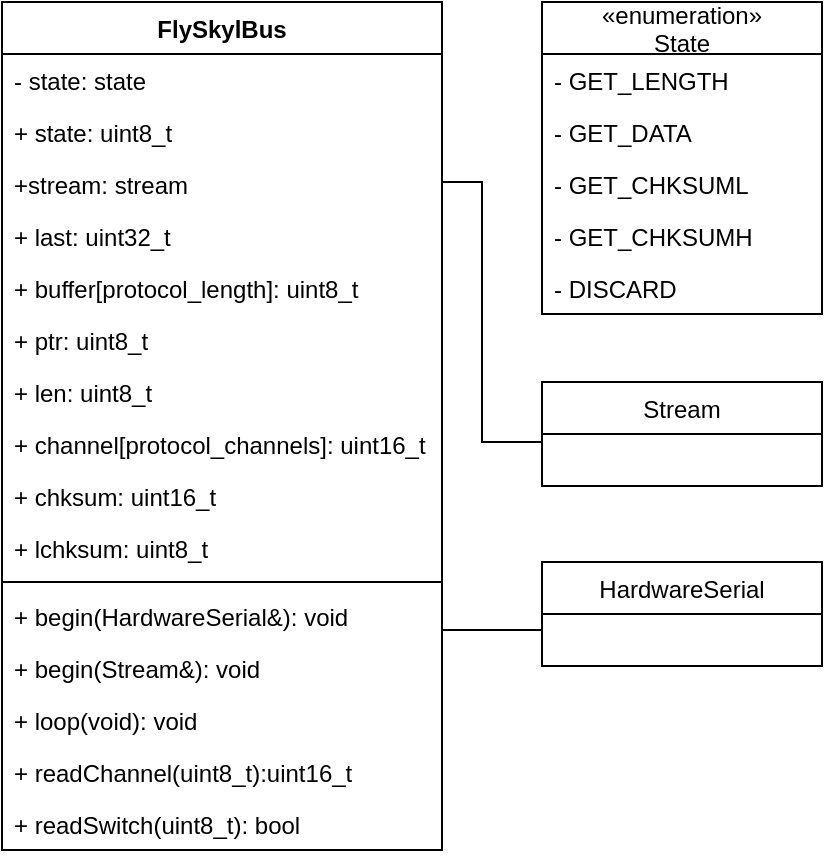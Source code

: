 <mxfile version="20.6.0" type="device"><diagram id="GeMyPH1IhvujbchwaW09" name="Page-1"><mxGraphModel dx="1038" dy="585" grid="1" gridSize="10" guides="1" tooltips="1" connect="1" arrows="1" fold="1" page="1" pageScale="1" pageWidth="1390" pageHeight="980" math="0" shadow="0"><root><mxCell id="0"/><mxCell id="1" parent="0"/><mxCell id="Als5OSP_Ia-2aPF6rdOb-1" value="FlySkylBus" style="swimlane;fontStyle=1;align=center;verticalAlign=top;childLayout=stackLayout;horizontal=1;startSize=26;horizontalStack=0;resizeParent=1;resizeParentMax=0;resizeLast=0;collapsible=1;marginBottom=0;" parent="1" vertex="1"><mxGeometry x="160" y="200" width="220" height="424" as="geometry"><mxRectangle x="160" y="200" width="110" height="30" as="alternateBounds"/></mxGeometry></mxCell><mxCell id="BBp3vWK6gC708MndtacQ-20" value="- state: state" style="text;strokeColor=none;fillColor=none;align=left;verticalAlign=top;spacingLeft=4;spacingRight=4;overflow=hidden;rotatable=0;points=[[0,0.5],[1,0.5]];portConstraint=eastwest;" parent="Als5OSP_Ia-2aPF6rdOb-1" vertex="1"><mxGeometry y="26" width="220" height="26" as="geometry"/></mxCell><mxCell id="Als5OSP_Ia-2aPF6rdOb-2" value="+ state: uint8_t&#10;" style="text;strokeColor=none;fillColor=none;align=left;verticalAlign=top;spacingLeft=4;spacingRight=4;overflow=hidden;rotatable=0;points=[[0,0.5],[1,0.5]];portConstraint=eastwest;" parent="Als5OSP_Ia-2aPF6rdOb-1" vertex="1"><mxGeometry y="52" width="220" height="26" as="geometry"/></mxCell><mxCell id="BBp3vWK6gC708MndtacQ-10" value="+stream: stream" style="text;strokeColor=none;fillColor=none;align=left;verticalAlign=top;spacingLeft=4;spacingRight=4;overflow=hidden;rotatable=0;points=[[0,0.5],[1,0.5]];portConstraint=eastwest;" parent="Als5OSP_Ia-2aPF6rdOb-1" vertex="1"><mxGeometry y="78" width="220" height="26" as="geometry"/></mxCell><mxCell id="9D6Rps7MIP6hKDRJiucB-1" value="+ last: uint32_t&#10;" style="text;strokeColor=none;fillColor=none;align=left;verticalAlign=top;spacingLeft=4;spacingRight=4;overflow=hidden;rotatable=0;points=[[0,0.5],[1,0.5]];portConstraint=eastwest;" parent="Als5OSP_Ia-2aPF6rdOb-1" vertex="1"><mxGeometry y="104" width="220" height="26" as="geometry"/></mxCell><mxCell id="BBp3vWK6gC708MndtacQ-2" value="+ buffer[protocol_length]: uint8_t" style="text;strokeColor=none;fillColor=none;align=left;verticalAlign=top;spacingLeft=4;spacingRight=4;overflow=hidden;rotatable=0;points=[[0,0.5],[1,0.5]];portConstraint=eastwest;" parent="Als5OSP_Ia-2aPF6rdOb-1" vertex="1"><mxGeometry y="130" width="220" height="26" as="geometry"/></mxCell><mxCell id="9D6Rps7MIP6hKDRJiucB-2" value="+ ptr: uint8_t&#10;" style="text;strokeColor=none;fillColor=none;align=left;verticalAlign=top;spacingLeft=4;spacingRight=4;overflow=hidden;rotatable=0;points=[[0,0.5],[1,0.5]];portConstraint=eastwest;" parent="Als5OSP_Ia-2aPF6rdOb-1" vertex="1"><mxGeometry y="156" width="220" height="26" as="geometry"/></mxCell><mxCell id="9D6Rps7MIP6hKDRJiucB-3" value="+ len: uint8_t" style="text;strokeColor=none;fillColor=none;align=left;verticalAlign=top;spacingLeft=4;spacingRight=4;overflow=hidden;rotatable=0;points=[[0,0.5],[1,0.5]];portConstraint=eastwest;" parent="Als5OSP_Ia-2aPF6rdOb-1" vertex="1"><mxGeometry y="182" width="220" height="26" as="geometry"/></mxCell><mxCell id="BBp3vWK6gC708MndtacQ-4" value="+ channel[protocol_channels]: uint16_t" style="text;strokeColor=none;fillColor=none;align=left;verticalAlign=top;spacingLeft=4;spacingRight=4;overflow=hidden;rotatable=0;points=[[0,0.5],[1,0.5]];portConstraint=eastwest;" parent="Als5OSP_Ia-2aPF6rdOb-1" vertex="1"><mxGeometry y="208" width="220" height="26" as="geometry"/></mxCell><mxCell id="9D6Rps7MIP6hKDRJiucB-4" value="+ chksum: uint16_t" style="text;strokeColor=none;fillColor=none;align=left;verticalAlign=top;spacingLeft=4;spacingRight=4;overflow=hidden;rotatable=0;points=[[0,0.5],[1,0.5]];portConstraint=eastwest;" parent="Als5OSP_Ia-2aPF6rdOb-1" vertex="1"><mxGeometry y="234" width="220" height="26" as="geometry"/></mxCell><mxCell id="BBp3vWK6gC708MndtacQ-5" value="+ lchksum: uint8_t&#10;" style="text;strokeColor=none;fillColor=none;align=left;verticalAlign=top;spacingLeft=4;spacingRight=4;overflow=hidden;rotatable=0;points=[[0,0.5],[1,0.5]];portConstraint=eastwest;" parent="Als5OSP_Ia-2aPF6rdOb-1" vertex="1"><mxGeometry y="260" width="220" height="26" as="geometry"/></mxCell><mxCell id="Als5OSP_Ia-2aPF6rdOb-3" value="" style="line;strokeWidth=1;fillColor=none;align=left;verticalAlign=middle;spacingTop=-1;spacingLeft=3;spacingRight=3;rotatable=0;labelPosition=right;points=[];portConstraint=eastwest;strokeColor=inherit;" parent="Als5OSP_Ia-2aPF6rdOb-1" vertex="1"><mxGeometry y="286" width="220" height="8" as="geometry"/></mxCell><mxCell id="Als5OSP_Ia-2aPF6rdOb-4" value="+ begin(HardwareSerial&amp;): void" style="text;strokeColor=none;fillColor=none;align=left;verticalAlign=top;spacingLeft=4;spacingRight=4;overflow=hidden;rotatable=0;points=[[0,0.5],[1,0.5]];portConstraint=eastwest;" parent="Als5OSP_Ia-2aPF6rdOb-1" vertex="1"><mxGeometry y="294" width="220" height="26" as="geometry"/></mxCell><mxCell id="BBp3vWK6gC708MndtacQ-6" value="+ begin(Stream&amp;): void" style="text;strokeColor=none;fillColor=none;align=left;verticalAlign=top;spacingLeft=4;spacingRight=4;overflow=hidden;rotatable=0;points=[[0,0.5],[1,0.5]];portConstraint=eastwest;" parent="Als5OSP_Ia-2aPF6rdOb-1" vertex="1"><mxGeometry y="320" width="220" height="26" as="geometry"/></mxCell><mxCell id="BBp3vWK6gC708MndtacQ-7" value="+ loop(void): void" style="text;strokeColor=none;fillColor=none;align=left;verticalAlign=top;spacingLeft=4;spacingRight=4;overflow=hidden;rotatable=0;points=[[0,0.5],[1,0.5]];portConstraint=eastwest;" parent="Als5OSP_Ia-2aPF6rdOb-1" vertex="1"><mxGeometry y="346" width="220" height="26" as="geometry"/></mxCell><mxCell id="BBp3vWK6gC708MndtacQ-8" value="+ readChannel(uint8_t):uint16_t" style="text;strokeColor=none;fillColor=none;align=left;verticalAlign=top;spacingLeft=4;spacingRight=4;overflow=hidden;rotatable=0;points=[[0,0.5],[1,0.5]];portConstraint=eastwest;" parent="Als5OSP_Ia-2aPF6rdOb-1" vertex="1"><mxGeometry y="372" width="220" height="26" as="geometry"/></mxCell><mxCell id="BBp3vWK6gC708MndtacQ-9" value="+ readSwitch(uint8_t): bool" style="text;strokeColor=none;fillColor=none;align=left;verticalAlign=top;spacingLeft=4;spacingRight=4;overflow=hidden;rotatable=0;points=[[0,0.5],[1,0.5]];portConstraint=eastwest;" parent="Als5OSP_Ia-2aPF6rdOb-1" vertex="1"><mxGeometry y="398" width="220" height="26" as="geometry"/></mxCell><mxCell id="9D6Rps7MIP6hKDRJiucB-5" value="«enumeration»&#10;State" style="swimlane;fontStyle=0;childLayout=stackLayout;horizontal=1;startSize=26;fillColor=none;horizontalStack=0;resizeParent=1;resizeParentMax=0;resizeLast=0;collapsible=1;marginBottom=0;" parent="1" vertex="1"><mxGeometry x="430" y="200" width="140" height="156" as="geometry"/></mxCell><mxCell id="9D6Rps7MIP6hKDRJiucB-6" value="- GET_LENGTH&#10;" style="text;strokeColor=none;fillColor=none;align=left;verticalAlign=top;spacingLeft=4;spacingRight=4;overflow=hidden;rotatable=0;points=[[0,0.5],[1,0.5]];portConstraint=eastwest;" parent="9D6Rps7MIP6hKDRJiucB-5" vertex="1"><mxGeometry y="26" width="140" height="26" as="geometry"/></mxCell><mxCell id="9D6Rps7MIP6hKDRJiucB-7" value="- GET_DATA" style="text;strokeColor=none;fillColor=none;align=left;verticalAlign=top;spacingLeft=4;spacingRight=4;overflow=hidden;rotatable=0;points=[[0,0.5],[1,0.5]];portConstraint=eastwest;" parent="9D6Rps7MIP6hKDRJiucB-5" vertex="1"><mxGeometry y="52" width="140" height="26" as="geometry"/></mxCell><mxCell id="9D6Rps7MIP6hKDRJiucB-8" value="- GET_CHKSUML" style="text;strokeColor=none;fillColor=none;align=left;verticalAlign=top;spacingLeft=4;spacingRight=4;overflow=hidden;rotatable=0;points=[[0,0.5],[1,0.5]];portConstraint=eastwest;" parent="9D6Rps7MIP6hKDRJiucB-5" vertex="1"><mxGeometry y="78" width="140" height="26" as="geometry"/></mxCell><mxCell id="9D6Rps7MIP6hKDRJiucB-9" value="- GET_CHKSUMH" style="text;strokeColor=none;fillColor=none;align=left;verticalAlign=top;spacingLeft=4;spacingRight=4;overflow=hidden;rotatable=0;points=[[0,0.5],[1,0.5]];portConstraint=eastwest;" parent="9D6Rps7MIP6hKDRJiucB-5" vertex="1"><mxGeometry y="104" width="140" height="26" as="geometry"/></mxCell><mxCell id="9D6Rps7MIP6hKDRJiucB-10" value="- DISCARD" style="text;strokeColor=none;fillColor=none;align=left;verticalAlign=top;spacingLeft=4;spacingRight=4;overflow=hidden;rotatable=0;points=[[0,0.5],[1,0.5]];portConstraint=eastwest;" parent="9D6Rps7MIP6hKDRJiucB-5" vertex="1"><mxGeometry y="130" width="140" height="26" as="geometry"/></mxCell><mxCell id="pRNX7pxh4cra0qESZbF8-1" value="Stream" style="swimlane;fontStyle=0;childLayout=stackLayout;horizontal=1;startSize=26;fillColor=none;horizontalStack=0;resizeParent=1;resizeParentMax=0;resizeLast=0;collapsible=1;marginBottom=0;" vertex="1" parent="1"><mxGeometry x="430" y="390" width="140" height="52" as="geometry"/></mxCell><mxCell id="pRNX7pxh4cra0qESZbF8-5" value="HardwareSerial" style="swimlane;fontStyle=0;childLayout=stackLayout;horizontal=1;startSize=26;fillColor=none;horizontalStack=0;resizeParent=1;resizeParentMax=0;resizeLast=0;collapsible=1;marginBottom=0;" vertex="1" parent="1"><mxGeometry x="430" y="480" width="140" height="52" as="geometry"/></mxCell><mxCell id="pRNX7pxh4cra0qESZbF8-11" value="" style="html=1;verticalAlign=bottom;endArrow=none;rounded=0;endFill=0;" edge="1" parent="1"><mxGeometry x="1" y="251" width="80" relative="1" as="geometry"><mxPoint x="380" y="290" as="sourcePoint"/><mxPoint x="430" y="420" as="targetPoint"/><Array as="points"><mxPoint x="400" y="290"/><mxPoint x="400" y="420"/></Array><mxPoint x="250" y="235" as="offset"/></mxGeometry></mxCell><mxCell id="pRNX7pxh4cra0qESZbF8-14" value="" style="line;strokeWidth=1;fillColor=none;align=left;verticalAlign=middle;spacingTop=-1;spacingLeft=3;spacingRight=3;rotatable=0;labelPosition=right;points=[];portConstraint=eastwest;strokeColor=inherit;" vertex="1" parent="1"><mxGeometry x="380" y="510" width="50" height="8" as="geometry"/></mxCell></root></mxGraphModel></diagram></mxfile>